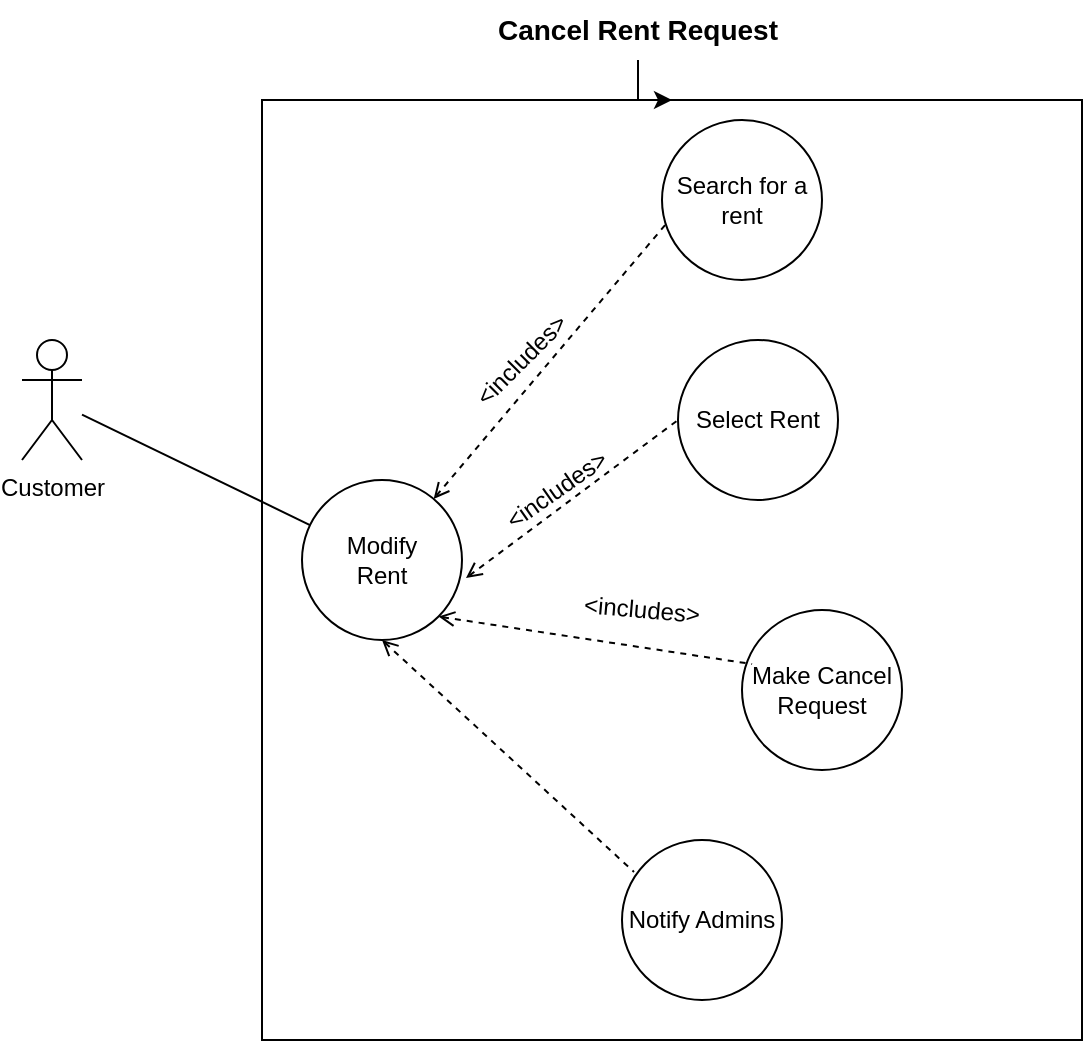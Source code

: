 <mxfile version="24.4.9" type="device">
  <diagram name="Page-1" id="T5I-39zUhY-CpWxyedti">
    <mxGraphModel dx="810" dy="447" grid="1" gridSize="10" guides="1" tooltips="1" connect="1" arrows="1" fold="1" page="1" pageScale="1" pageWidth="850" pageHeight="1100" math="0" shadow="0">
      <root>
        <mxCell id="0" />
        <mxCell id="1" parent="0" />
        <mxCell id="h5vDOmOoOmSrKCh5Haf8-1" value="" style="rounded=0;whiteSpace=wrap;html=1;" parent="1" vertex="1">
          <mxGeometry x="230" y="200" width="410" height="470" as="geometry" />
        </mxCell>
        <mxCell id="h5vDOmOoOmSrKCh5Haf8-2" value="Customer" style="shape=umlActor;verticalLabelPosition=bottom;verticalAlign=top;html=1;outlineConnect=0;" parent="1" vertex="1">
          <mxGeometry x="110" y="320" width="30" height="60" as="geometry" />
        </mxCell>
        <mxCell id="h5vDOmOoOmSrKCh5Haf8-3" value="Modify&lt;div&gt;Rent&lt;/div&gt;" style="ellipse;whiteSpace=wrap;html=1;aspect=fixed;" parent="1" vertex="1">
          <mxGeometry x="250" y="390" width="80" height="80" as="geometry" />
        </mxCell>
        <mxCell id="h5vDOmOoOmSrKCh5Haf8-4" value="" style="endArrow=none;html=1;rounded=0;" parent="1" source="h5vDOmOoOmSrKCh5Haf8-2" target="h5vDOmOoOmSrKCh5Haf8-3" edge="1">
          <mxGeometry width="50" height="50" relative="1" as="geometry">
            <mxPoint x="180" y="380" as="sourcePoint" />
            <mxPoint x="230" y="340" as="targetPoint" />
          </mxGeometry>
        </mxCell>
        <mxCell id="P18UPPdx0Lrw_8kCdgW8-4" value="" style="edgeStyle=orthogonalEdgeStyle;rounded=0;orthogonalLoop=1;jettySize=auto;html=1;" parent="1" source="h5vDOmOoOmSrKCh5Haf8-5" target="h5vDOmOoOmSrKCh5Haf8-1" edge="1">
          <mxGeometry relative="1" as="geometry" />
        </mxCell>
        <mxCell id="h5vDOmOoOmSrKCh5Haf8-5" value="&lt;b&gt;&lt;font style=&quot;font-size: 14px;&quot;&gt;Cancel Rent Request&lt;/font&gt;&lt;/b&gt;" style="text;strokeColor=none;align=center;fillColor=none;html=1;verticalAlign=middle;whiteSpace=wrap;rounded=0;" parent="1" vertex="1">
          <mxGeometry x="340" y="150" width="156" height="30" as="geometry" />
        </mxCell>
        <mxCell id="h5vDOmOoOmSrKCh5Haf8-6" value="Search for a rent" style="ellipse;whiteSpace=wrap;html=1;aspect=fixed;" parent="1" vertex="1">
          <mxGeometry x="430" y="210" width="80" height="80" as="geometry" />
        </mxCell>
        <mxCell id="h5vDOmOoOmSrKCh5Haf8-7" value="" style="endArrow=none;html=1;rounded=0;entryX=0.025;entryY=0.65;entryDx=0;entryDy=0;entryPerimeter=0;dashed=1;endFill=0;startArrow=open;startFill=0;" parent="1" source="h5vDOmOoOmSrKCh5Haf8-3" target="h5vDOmOoOmSrKCh5Haf8-6" edge="1">
          <mxGeometry width="50" height="50" relative="1" as="geometry">
            <mxPoint x="190" y="420" as="sourcePoint" />
            <mxPoint x="341" y="379" as="targetPoint" />
          </mxGeometry>
        </mxCell>
        <mxCell id="h5vDOmOoOmSrKCh5Haf8-8" value="Select Rent" style="ellipse;whiteSpace=wrap;html=1;aspect=fixed;direction=south;" parent="1" vertex="1">
          <mxGeometry x="438" y="320" width="80" height="80" as="geometry" />
        </mxCell>
        <mxCell id="h5vDOmOoOmSrKCh5Haf8-9" value="" style="endArrow=none;html=1;rounded=0;entryX=0.5;entryY=1;entryDx=0;entryDy=0;dashed=1;startArrow=open;startFill=0;exitX=1.025;exitY=0.613;exitDx=0;exitDy=0;exitPerimeter=0;" parent="1" source="h5vDOmOoOmSrKCh5Haf8-3" target="h5vDOmOoOmSrKCh5Haf8-8" edge="1">
          <mxGeometry width="50" height="50" relative="1" as="geometry">
            <mxPoint x="350" y="360" as="sourcePoint" />
            <mxPoint x="430" y="383" as="targetPoint" />
          </mxGeometry>
        </mxCell>
        <mxCell id="h5vDOmOoOmSrKCh5Haf8-12" value="&amp;lt;includes&amp;gt;" style="text;strokeColor=none;align=center;fillColor=none;html=1;verticalAlign=middle;whiteSpace=wrap;rounded=0;rotation=-45;" parent="1" vertex="1">
          <mxGeometry x="330" y="315" width="60" height="30" as="geometry" />
        </mxCell>
        <mxCell id="h5vDOmOoOmSrKCh5Haf8-13" value="&amp;lt;includes&amp;gt;" style="text;strokeColor=none;align=center;fillColor=none;html=1;verticalAlign=middle;whiteSpace=wrap;rounded=0;rotation=-35;" parent="1" vertex="1">
          <mxGeometry x="345" y="380" width="65" height="30" as="geometry" />
        </mxCell>
        <mxCell id="h5vDOmOoOmSrKCh5Haf8-18" value="Make Cancel Request" style="ellipse;whiteSpace=wrap;html=1;aspect=fixed;" parent="1" vertex="1">
          <mxGeometry x="470" y="455" width="80" height="80" as="geometry" />
        </mxCell>
        <mxCell id="h5vDOmOoOmSrKCh5Haf8-19" value="" style="endArrow=none;html=1;rounded=0;entryX=0.063;entryY=0.338;entryDx=0;entryDy=0;entryPerimeter=0;dashed=1;startArrow=open;startFill=0;exitX=1;exitY=1;exitDx=0;exitDy=0;" parent="1" source="h5vDOmOoOmSrKCh5Haf8-3" target="h5vDOmOoOmSrKCh5Haf8-18" edge="1">
          <mxGeometry width="50" height="50" relative="1" as="geometry">
            <mxPoint x="327" y="480" as="sourcePoint" />
            <mxPoint x="448" y="684" as="targetPoint" />
          </mxGeometry>
        </mxCell>
        <mxCell id="h5vDOmOoOmSrKCh5Haf8-20" value="&amp;lt;includes&amp;gt;" style="text;strokeColor=none;align=center;fillColor=none;html=1;verticalAlign=middle;whiteSpace=wrap;rounded=0;rotation=5;" parent="1" vertex="1">
          <mxGeometry x="390" y="440" width="60" height="30" as="geometry" />
        </mxCell>
        <mxCell id="ttBZwTx71wYVw3HDpPPG-1" value="Notify Admins" style="ellipse;whiteSpace=wrap;html=1;aspect=fixed;" vertex="1" parent="1">
          <mxGeometry x="410" y="570" width="80" height="80" as="geometry" />
        </mxCell>
        <mxCell id="ttBZwTx71wYVw3HDpPPG-2" value="" style="endArrow=none;html=1;rounded=0;entryX=0.075;entryY=0.2;entryDx=0;entryDy=0;entryPerimeter=0;dashed=1;startArrow=open;startFill=0;exitX=0.5;exitY=1;exitDx=0;exitDy=0;" edge="1" parent="1" source="h5vDOmOoOmSrKCh5Haf8-3" target="ttBZwTx71wYVw3HDpPPG-1">
          <mxGeometry width="50" height="50" relative="1" as="geometry">
            <mxPoint x="253" y="550" as="sourcePoint" />
            <mxPoint x="410" y="574" as="targetPoint" />
          </mxGeometry>
        </mxCell>
      </root>
    </mxGraphModel>
  </diagram>
</mxfile>
